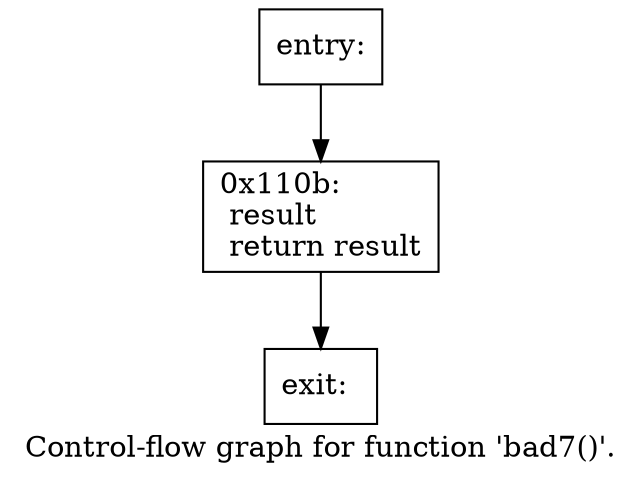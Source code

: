 digraph "Control-flow graph for function 'bad7()'." {
  label="Control-flow graph for function 'bad7()'.";
  node [shape=record];

  Node06FA1C48 [label="{entry:\l}"];
  Node06FA1C48 -> Node06FA1C90;
  Node06FA1C90 [label="{0x110b:\l  result\l  return result\l}"];
  Node06FA1C90 -> Node06FA1D68;
  Node06FA1D68 [label="{exit:\l}"];

}

